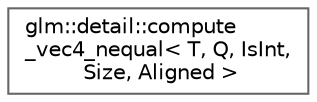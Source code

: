 digraph "Graphical Class Hierarchy"
{
 // LATEX_PDF_SIZE
  bgcolor="transparent";
  edge [fontname=Helvetica,fontsize=10,labelfontname=Helvetica,labelfontsize=10];
  node [fontname=Helvetica,fontsize=10,shape=box,height=0.2,width=0.4];
  rankdir="LR";
  Node0 [id="Node000000",label="glm::detail::compute\l_vec4_nequal\< T, Q, IsInt,\l Size, Aligned \>",height=0.2,width=0.4,color="grey40", fillcolor="white", style="filled",URL="$structglm_1_1detail_1_1compute__vec4__nequal.html",tooltip=" "];
}
